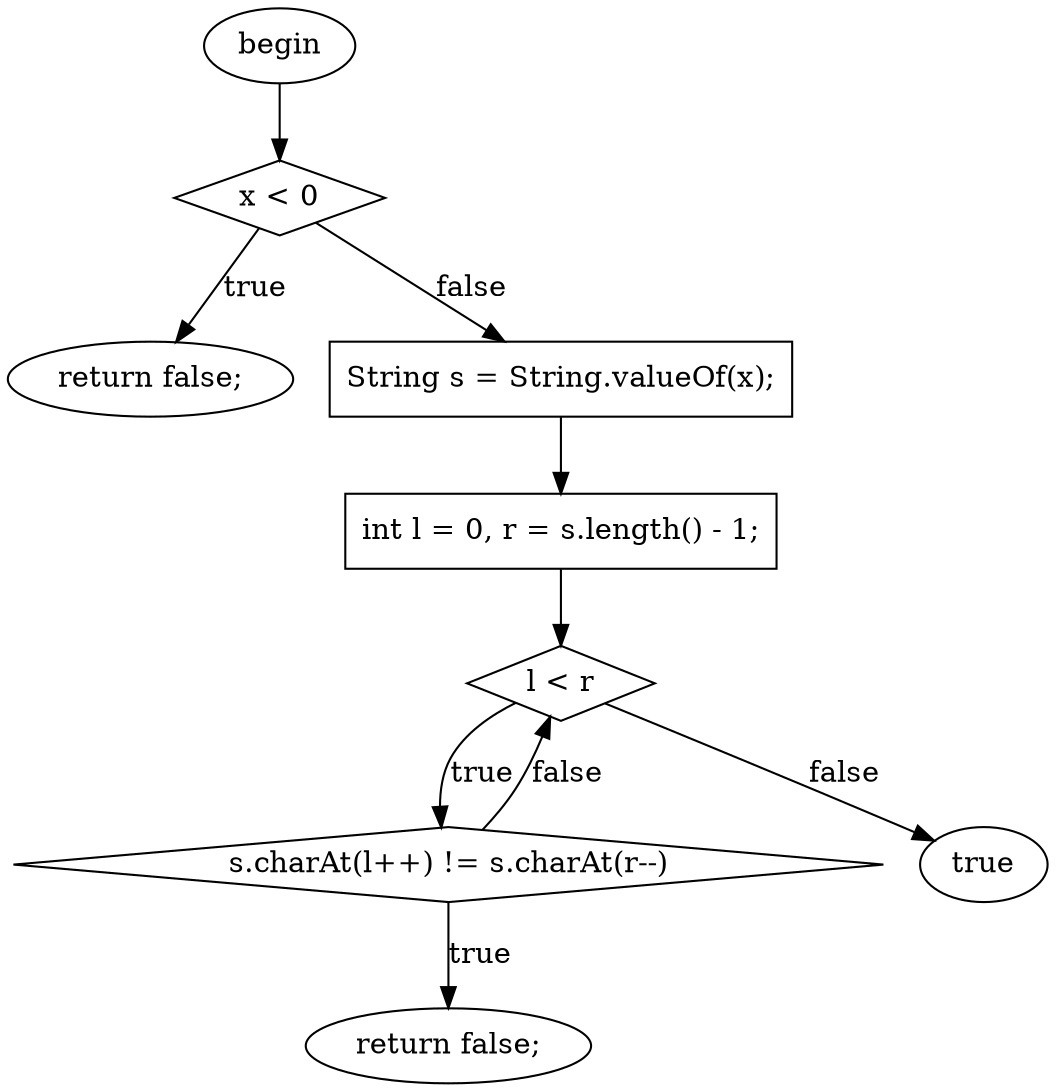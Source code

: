 digraph G{
F0T0[ shape=ellipse, label="begin", style="filled", fillcolor="white"]
F45T68[ shape=diamond, label="x \< 0", style="filled", fillcolor="white"]
F56T68X[ shape=ellipse, label="return false;", style="filled", fillcolor="white"]
F74T102[ shape=box, label="String s = String.valueOf(x);", style="filled", fillcolor="white"]
F108T137[ shape=box, label="int l = 0, r = s.length() - 1;", style="filled", fillcolor="white"]
F143T220[ shape=diamond, label="l \< r", style="filled", fillcolor="white"]
F165T214[ shape=diamond, label="s.charAt(l++) != s.charAt(r--)", style="filled", fillcolor="white"]
F202T214X[ shape=ellipse, label="return false;", style="filled", fillcolor="white"]
F226T237[ shape=ellipse, label="true", style="filled", fillcolor="white"]
F0T0 -> F45T68
F74T102 -> F108T137
F108T137 -> F143T220
F45T68 -> F56T68X[label="true"]
F143T220 -> F165T214[label="true"]
F165T214 -> F202T214X[label="true"]
F45T68 -> F74T102[label="false"]
F165T214 -> F143T220[label="false"]
F143T220 -> F226T237[label="false"]
}
